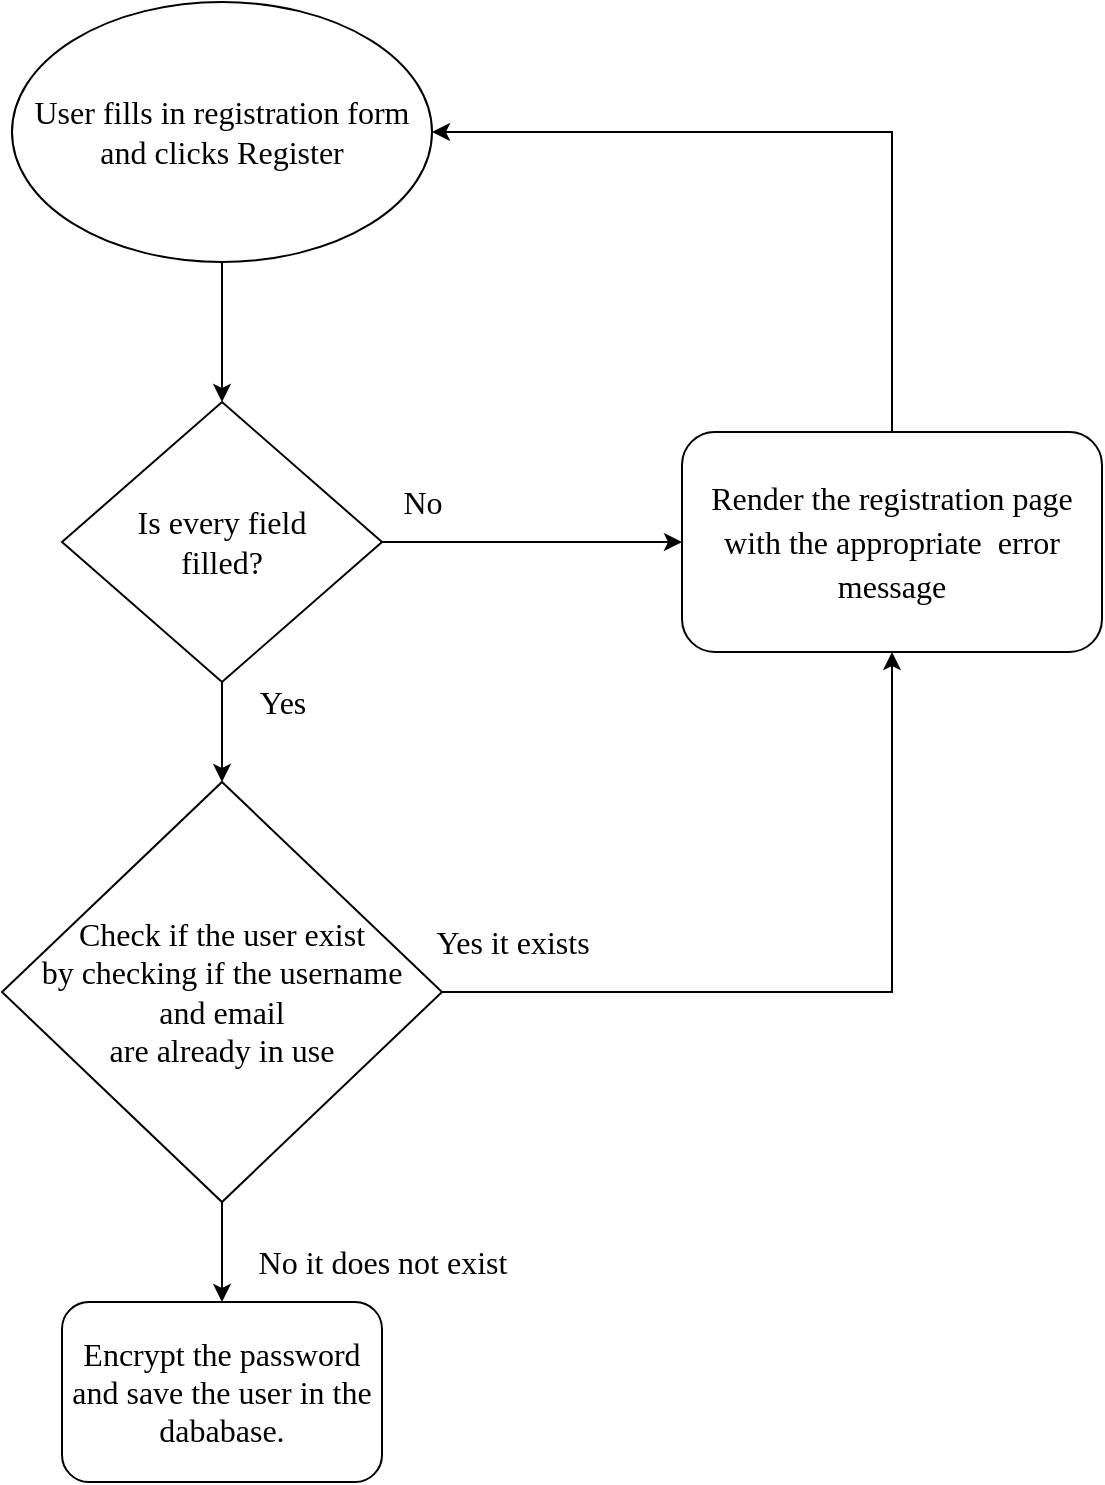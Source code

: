 <mxfile version="16.5.1" type="device"><diagram id="HTh9WtfRYpaFbXXEaCLm" name="Page-1"><mxGraphModel dx="827" dy="536" grid="1" gridSize="10" guides="1" tooltips="1" connect="1" arrows="1" fold="1" page="1" pageScale="1" pageWidth="850" pageHeight="1100" math="0" shadow="0"><root><mxCell id="0"/><mxCell id="1" parent="0"/><mxCell id="aH57KM0O2kVdSGAdzMxD-10" style="edgeStyle=orthogonalEdgeStyle;rounded=0;orthogonalLoop=1;jettySize=auto;html=1;exitX=1;exitY=0.5;exitDx=0;exitDy=0;fontFamily=Times New Roman;fontSize=16;" edge="1" parent="1" source="aH57KM0O2kVdSGAdzMxD-2" target="aH57KM0O2kVdSGAdzMxD-9"><mxGeometry relative="1" as="geometry"/></mxCell><mxCell id="aH57KM0O2kVdSGAdzMxD-20" style="edgeStyle=orthogonalEdgeStyle;rounded=0;orthogonalLoop=1;jettySize=auto;html=1;exitX=0.5;exitY=1;exitDx=0;exitDy=0;entryX=0.5;entryY=0;entryDx=0;entryDy=0;fontFamily=Times New Roman;fontSize=16;" edge="1" parent="1" source="aH57KM0O2kVdSGAdzMxD-2" target="aH57KM0O2kVdSGAdzMxD-3"><mxGeometry relative="1" as="geometry"/></mxCell><mxCell id="aH57KM0O2kVdSGAdzMxD-2" value="&lt;font face=&quot;Times New Roman&quot; style=&quot;font-size: 16px&quot;&gt;Check if the user exist &lt;br&gt;by checking if the username &lt;br&gt;and email &lt;br&gt;are already in use&lt;/font&gt;" style="rhombus;whiteSpace=wrap;html=1;" vertex="1" parent="1"><mxGeometry x="270" y="440" width="220" height="210" as="geometry"/></mxCell><mxCell id="aH57KM0O2kVdSGAdzMxD-3" value="&lt;font face=&quot;Times New Roman&quot; style=&quot;font-size: 16px&quot;&gt;Encrypt the password and save the user in the dababase.&lt;/font&gt;" style="rounded=1;whiteSpace=wrap;html=1;" vertex="1" parent="1"><mxGeometry x="300" y="700" width="160" height="90" as="geometry"/></mxCell><mxCell id="aH57KM0O2kVdSGAdzMxD-16" style="edgeStyle=orthogonalEdgeStyle;rounded=0;orthogonalLoop=1;jettySize=auto;html=1;exitX=0.5;exitY=1;exitDx=0;exitDy=0;entryX=0.5;entryY=0;entryDx=0;entryDy=0;fontFamily=Times New Roman;fontSize=16;" edge="1" parent="1" source="aH57KM0O2kVdSGAdzMxD-4" target="aH57KM0O2kVdSGAdzMxD-14"><mxGeometry relative="1" as="geometry"/></mxCell><mxCell id="aH57KM0O2kVdSGAdzMxD-4" value="&lt;font face=&quot;Times New Roman&quot; style=&quot;font-size: 16px&quot;&gt;User fills in registration form and clicks Register&lt;/font&gt;" style="ellipse;whiteSpace=wrap;html=1;" vertex="1" parent="1"><mxGeometry x="275" y="50" width="210" height="130" as="geometry"/></mxCell><mxCell id="aH57KM0O2kVdSGAdzMxD-11" style="edgeStyle=orthogonalEdgeStyle;rounded=0;orthogonalLoop=1;jettySize=auto;html=1;exitX=0.5;exitY=0;exitDx=0;exitDy=0;entryX=1;entryY=0.5;entryDx=0;entryDy=0;fontFamily=Times New Roman;fontSize=16;" edge="1" parent="1" source="aH57KM0O2kVdSGAdzMxD-9" target="aH57KM0O2kVdSGAdzMxD-4"><mxGeometry relative="1" as="geometry"/></mxCell><mxCell id="aH57KM0O2kVdSGAdzMxD-9" value="Render the registration page with the a&lt;span lang=&quot;EN-GB&quot; style=&quot;font-size: 12.0pt ; line-height: 150% ; font-family: &amp;#34;times new roman&amp;#34; , serif&quot;&gt;ppropriate&amp;nbsp;&lt;/span&gt;&amp;nbsp;error message" style="rounded=1;whiteSpace=wrap;html=1;fontFamily=Times New Roman;fontSize=16;" vertex="1" parent="1"><mxGeometry x="610" y="265" width="210" height="110" as="geometry"/></mxCell><mxCell id="aH57KM0O2kVdSGAdzMxD-15" style="edgeStyle=orthogonalEdgeStyle;rounded=0;orthogonalLoop=1;jettySize=auto;html=1;entryX=0;entryY=0.5;entryDx=0;entryDy=0;fontFamily=Times New Roman;fontSize=16;" edge="1" parent="1" source="aH57KM0O2kVdSGAdzMxD-14" target="aH57KM0O2kVdSGAdzMxD-9"><mxGeometry relative="1" as="geometry"/></mxCell><mxCell id="aH57KM0O2kVdSGAdzMxD-17" style="edgeStyle=orthogonalEdgeStyle;rounded=0;orthogonalLoop=1;jettySize=auto;html=1;exitX=0.5;exitY=1;exitDx=0;exitDy=0;entryX=0.5;entryY=0;entryDx=0;entryDy=0;fontFamily=Times New Roman;fontSize=16;" edge="1" parent="1" source="aH57KM0O2kVdSGAdzMxD-14" target="aH57KM0O2kVdSGAdzMxD-2"><mxGeometry relative="1" as="geometry"/></mxCell><mxCell id="aH57KM0O2kVdSGAdzMxD-14" value="Is every field &lt;br&gt;filled?" style="rhombus;whiteSpace=wrap;html=1;fontFamily=Times New Roman;fontSize=16;" vertex="1" parent="1"><mxGeometry x="300" y="250" width="160" height="140" as="geometry"/></mxCell><mxCell id="aH57KM0O2kVdSGAdzMxD-21" value="No it does not exist" style="text;html=1;align=center;verticalAlign=middle;resizable=0;points=[];autosize=1;strokeColor=none;fillColor=none;fontSize=16;fontFamily=Times New Roman;" vertex="1" parent="1"><mxGeometry x="390" y="670" width="140" height="20" as="geometry"/></mxCell><mxCell id="aH57KM0O2kVdSGAdzMxD-22" value="Yes it exists" style="text;html=1;align=center;verticalAlign=middle;resizable=0;points=[];autosize=1;strokeColor=none;fillColor=none;fontSize=16;fontFamily=Times New Roman;" vertex="1" parent="1"><mxGeometry x="480" y="510" width="90" height="20" as="geometry"/></mxCell><mxCell id="aH57KM0O2kVdSGAdzMxD-23" value="Yes" style="text;html=1;align=center;verticalAlign=middle;resizable=0;points=[];autosize=1;strokeColor=none;fillColor=none;fontSize=16;fontFamily=Times New Roman;" vertex="1" parent="1"><mxGeometry x="390" y="390" width="40" height="20" as="geometry"/></mxCell><mxCell id="aH57KM0O2kVdSGAdzMxD-24" value="No" style="text;html=1;align=center;verticalAlign=middle;resizable=0;points=[];autosize=1;strokeColor=none;fillColor=none;fontSize=16;fontFamily=Times New Roman;" vertex="1" parent="1"><mxGeometry x="460" y="290" width="40" height="20" as="geometry"/></mxCell></root></mxGraphModel></diagram></mxfile>